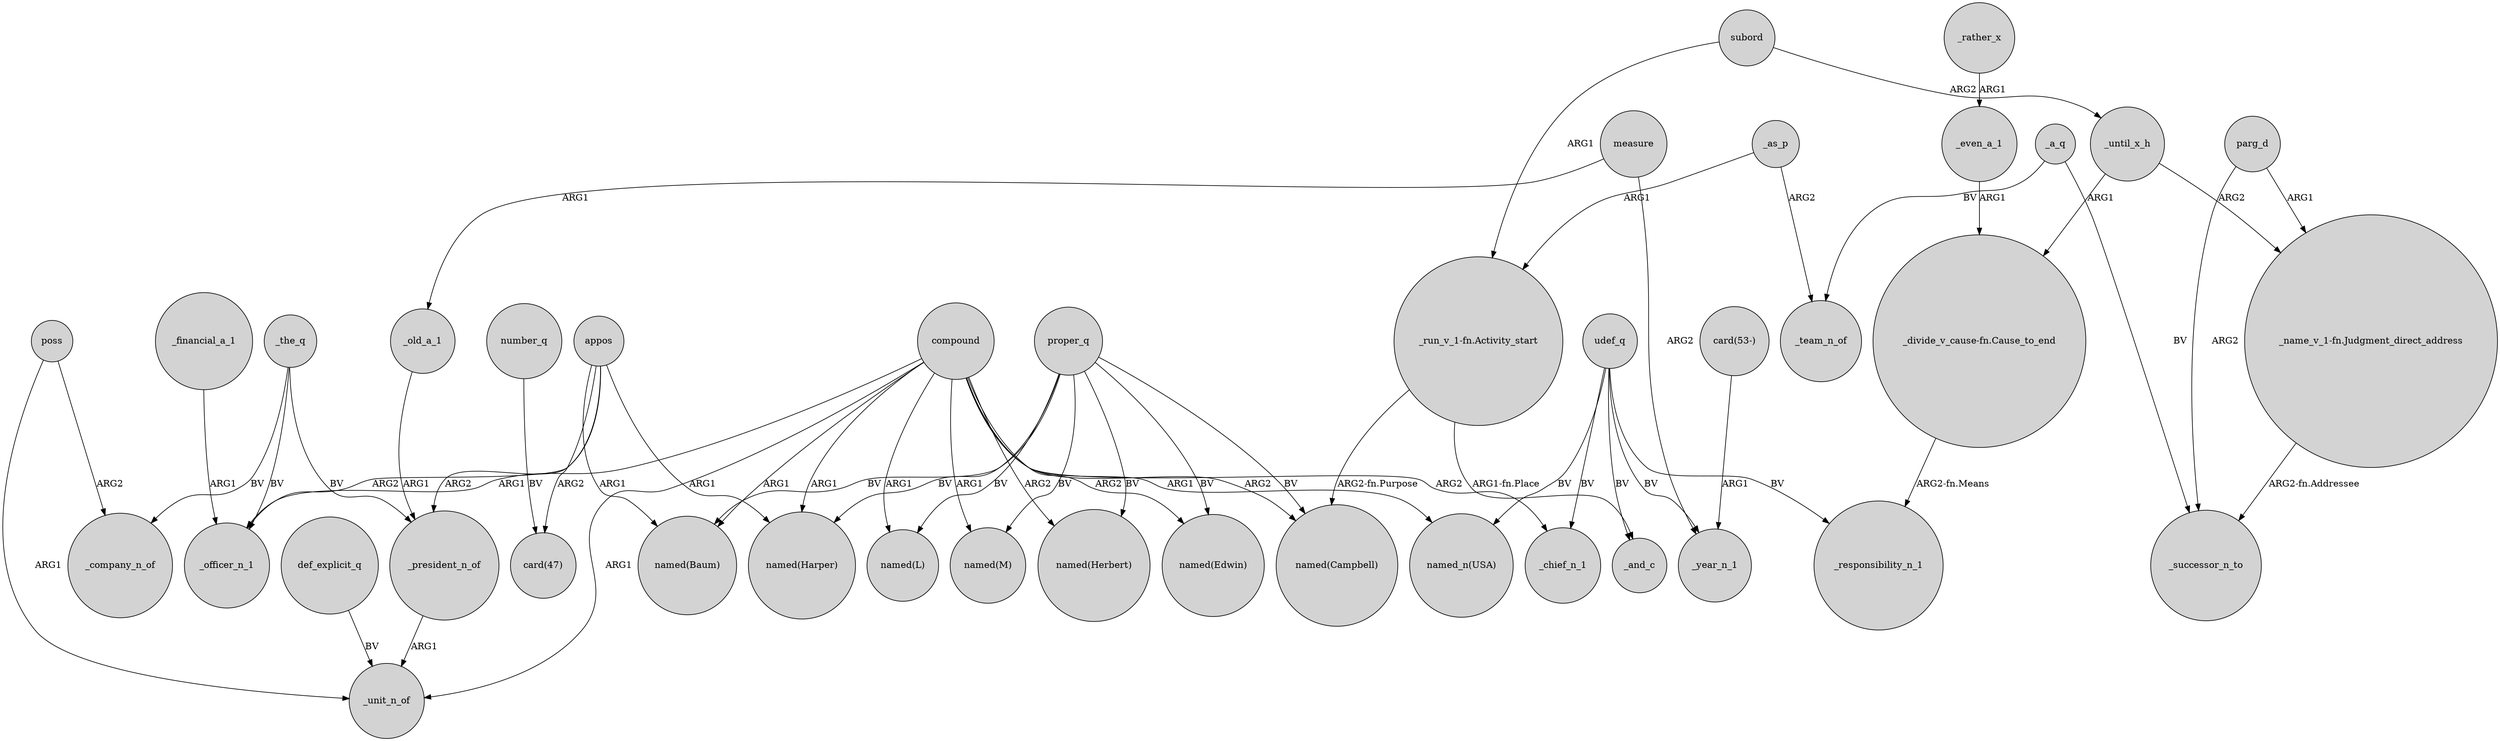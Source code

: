 digraph {
	node [shape=circle style=filled]
	appos -> _president_n_of [label=ARG2]
	"_run_v_1-fn.Activity_start" -> "named(Campbell)" [label="ARG2-fn.Purpose"]
	compound -> "named(Edwin)" [label=ARG2]
	compound -> _chief_n_1 [label=ARG2]
	compound -> "named(Harper)" [label=ARG1]
	compound -> "named_n(USA)" [label=ARG1]
	_president_n_of -> _unit_n_of [label=ARG1]
	subord -> "_run_v_1-fn.Activity_start" [label=ARG1]
	_as_p -> "_run_v_1-fn.Activity_start" [label=ARG1]
	_a_q -> _team_n_of [label=BV]
	_until_x_h -> "_name_v_1-fn.Judgment_direct_address" [label=ARG2]
	udef_q -> "named_n(USA)" [label=BV]
	subord -> _until_x_h [label=ARG2]
	proper_q -> "named(Baum)" [label=BV]
	_even_a_1 -> "_divide_v_cause-fn.Cause_to_end" [label=ARG1]
	udef_q -> _chief_n_1 [label=BV]
	proper_q -> "named(M)" [label=BV]
	appos -> "card(47)" [label=ARG2]
	parg_d -> _successor_n_to [label=ARG2]
	measure -> _old_a_1 [label=ARG1]
	udef_q -> _and_c [label=BV]
	compound -> "named(Herbert)" [label=ARG2]
	"card(53-)" -> _year_n_1 [label=ARG1]
	"_name_v_1-fn.Judgment_direct_address" -> _successor_n_to [label="ARG2-fn.Addressee"]
	_financial_a_1 -> _officer_n_1 [label=ARG1]
	_old_a_1 -> _president_n_of [label=ARG1]
	proper_q -> "named(Edwin)" [label=BV]
	measure -> _year_n_1 [label=ARG2]
	poss -> _company_n_of [label=ARG2]
	"_run_v_1-fn.Activity_start" -> _and_c [label="ARG1-fn.Place"]
	def_explicit_q -> _unit_n_of [label=BV]
	number_q -> "card(47)" [label=BV]
	proper_q -> "named(Campbell)" [label=BV]
	proper_q -> "named(Harper)" [label=BV]
	_rather_x -> _even_a_1 [label=ARG1]
	compound -> "named(Baum)" [label=ARG1]
	_until_x_h -> "_divide_v_cause-fn.Cause_to_end" [label=ARG1]
	_the_q -> _officer_n_1 [label=BV]
	compound -> "named(M)" [label=ARG1]
	proper_q -> "named(Herbert)" [label=BV]
	"_divide_v_cause-fn.Cause_to_end" -> _responsibility_n_1 [label="ARG2-fn.Means"]
	compound -> _officer_n_1 [label=ARG1]
	proper_q -> "named(L)" [label=BV]
	compound -> "named(Campbell)" [label=ARG2]
	udef_q -> _year_n_1 [label=BV]
	poss -> _unit_n_of [label=ARG1]
	compound -> _unit_n_of [label=ARG1]
	compound -> "named(L)" [label=ARG1]
	appos -> _officer_n_1 [label=ARG2]
	appos -> "named(Baum)" [label=ARG1]
	_the_q -> _president_n_of [label=BV]
	parg_d -> "_name_v_1-fn.Judgment_direct_address" [label=ARG1]
	udef_q -> _responsibility_n_1 [label=BV]
	_a_q -> _successor_n_to [label=BV]
	_the_q -> _company_n_of [label=BV]
	_as_p -> _team_n_of [label=ARG2]
	appos -> "named(Harper)" [label=ARG1]
}

